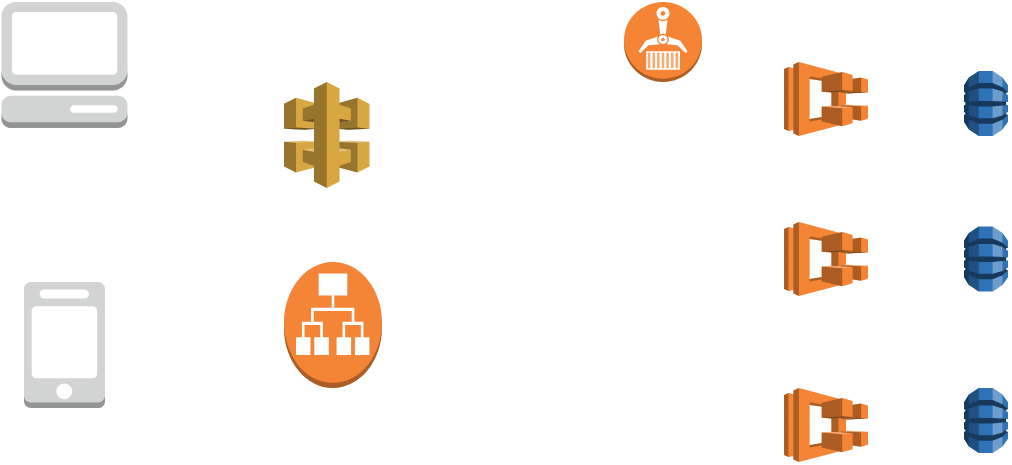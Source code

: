 <mxfile version="12.7.1" type="github"><diagram id="sJPgbdR20rskWXcdKmHD" name="Page-1"><mxGraphModel dx="782" dy="374" grid="1" gridSize="10" guides="1" tooltips="1" connect="1" arrows="1" fold="1" page="1" pageScale="1" pageWidth="850" pageHeight="1100" math="0" shadow="0"><root><mxCell id="0"/><mxCell id="1" parent="0"/><mxCell id="KdQr0urOy9rvSbMQG1uy-1" value="" style="outlineConnect=0;dashed=0;verticalLabelPosition=bottom;verticalAlign=top;align=center;html=1;shape=mxgraph.aws3.mobile_client;fillColor=#D2D3D3;gradientColor=none;" vertex="1" parent="1"><mxGeometry x="100" y="190" width="40.5" height="63" as="geometry"/></mxCell><mxCell id="KdQr0urOy9rvSbMQG1uy-2" value="" style="outlineConnect=0;dashed=0;verticalLabelPosition=bottom;verticalAlign=top;align=center;html=1;shape=mxgraph.aws3.management_console;fillColor=#D2D3D3;gradientColor=none;" vertex="1" parent="1"><mxGeometry x="88.75" y="50" width="63" height="63" as="geometry"/></mxCell><mxCell id="KdQr0urOy9rvSbMQG1uy-3" value="" style="outlineConnect=0;dashed=0;verticalLabelPosition=bottom;verticalAlign=top;align=center;html=1;shape=mxgraph.aws3.application_load_balancer;fillColor=#F58536;gradientColor=none;" vertex="1" parent="1"><mxGeometry x="230" y="180" width="49" height="63" as="geometry"/></mxCell><mxCell id="KdQr0urOy9rvSbMQG1uy-4" value="" style="outlineConnect=0;dashed=0;verticalLabelPosition=bottom;verticalAlign=top;align=center;html=1;shape=mxgraph.aws3.api_gateway;fillColor=#D9A741;gradientColor=none;" vertex="1" parent="1"><mxGeometry x="230" y="90" width="42.75" height="53" as="geometry"/></mxCell><mxCell id="KdQr0urOy9rvSbMQG1uy-5" value="" style="outlineConnect=0;dashed=0;verticalLabelPosition=bottom;verticalAlign=top;align=center;html=1;shape=mxgraph.aws3.ecs;fillColor=#F58534;gradientColor=none;" vertex="1" parent="1"><mxGeometry x="480" y="243" width="42" height="37" as="geometry"/></mxCell><mxCell id="KdQr0urOy9rvSbMQG1uy-6" value="" style="outlineConnect=0;dashed=0;verticalLabelPosition=bottom;verticalAlign=top;align=center;html=1;shape=mxgraph.aws3.ecs;fillColor=#F58534;gradientColor=none;" vertex="1" parent="1"><mxGeometry x="480" y="80" width="42" height="37" as="geometry"/></mxCell><mxCell id="KdQr0urOy9rvSbMQG1uy-8" value="" style="outlineConnect=0;dashed=0;verticalLabelPosition=bottom;verticalAlign=top;align=center;html=1;shape=mxgraph.aws3.ecs;fillColor=#F58534;gradientColor=none;" vertex="1" parent="1"><mxGeometry x="480" y="160" width="42" height="37" as="geometry"/></mxCell><mxCell id="KdQr0urOy9rvSbMQG1uy-9" value="" style="outlineConnect=0;dashed=0;verticalLabelPosition=bottom;verticalAlign=top;align=center;html=1;shape=mxgraph.aws3.ecr;fillColor=#F58534;gradientColor=none;" vertex="1" parent="1"><mxGeometry x="400" y="50" width="39" height="40" as="geometry"/></mxCell><mxCell id="KdQr0urOy9rvSbMQG1uy-10" value="" style="outlineConnect=0;dashed=0;verticalLabelPosition=bottom;verticalAlign=top;align=center;html=1;shape=mxgraph.aws3.dynamo_db;fillColor=#2E73B8;gradientColor=none;" vertex="1" parent="1"><mxGeometry x="570" y="84.5" width="22" height="32.5" as="geometry"/></mxCell><mxCell id="KdQr0urOy9rvSbMQG1uy-11" value="" style="outlineConnect=0;dashed=0;verticalLabelPosition=bottom;verticalAlign=top;align=center;html=1;shape=mxgraph.aws3.dynamo_db;fillColor=#2E73B8;gradientColor=none;" vertex="1" parent="1"><mxGeometry x="570" y="162.25" width="22" height="32.5" as="geometry"/></mxCell><mxCell id="KdQr0urOy9rvSbMQG1uy-12" value="" style="outlineConnect=0;dashed=0;verticalLabelPosition=bottom;verticalAlign=top;align=center;html=1;shape=mxgraph.aws3.dynamo_db;fillColor=#2E73B8;gradientColor=none;" vertex="1" parent="1"><mxGeometry x="570" y="243" width="22" height="32.5" as="geometry"/></mxCell></root></mxGraphModel></diagram></mxfile>